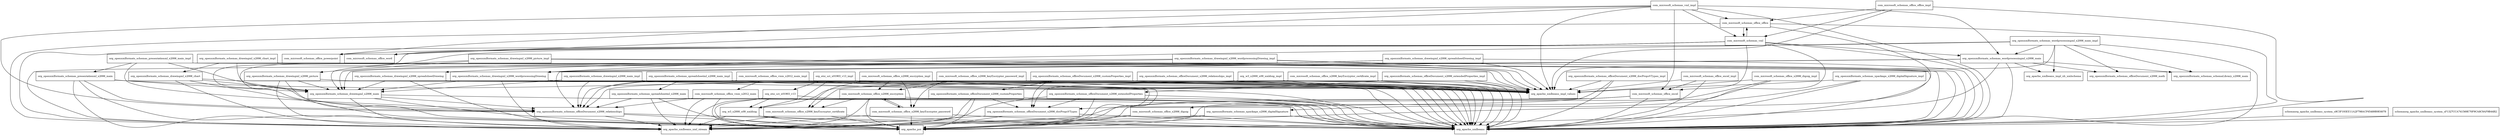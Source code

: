digraph poi_ooxml_schemas_3_17_package_dependencies {
  node [shape = box, fontsize=10.0];
  com_microsoft_schemas_office_excel -> org_apache_poi;
  com_microsoft_schemas_office_excel -> org_apache_xmlbeans;
  com_microsoft_schemas_office_excel -> org_apache_xmlbeans_xml_stream;
  com_microsoft_schemas_office_excel_impl -> com_microsoft_schemas_office_excel;
  com_microsoft_schemas_office_excel_impl -> org_apache_xmlbeans;
  com_microsoft_schemas_office_excel_impl -> org_apache_xmlbeans_impl_values;
  com_microsoft_schemas_office_office -> com_microsoft_schemas_vml;
  com_microsoft_schemas_office_office -> org_apache_poi;
  com_microsoft_schemas_office_office -> org_apache_xmlbeans;
  com_microsoft_schemas_office_office -> org_apache_xmlbeans_xml_stream;
  com_microsoft_schemas_office_office_impl -> com_microsoft_schemas_office_office;
  com_microsoft_schemas_office_office_impl -> com_microsoft_schemas_vml;
  com_microsoft_schemas_office_office_impl -> org_apache_xmlbeans;
  com_microsoft_schemas_office_office_impl -> org_apache_xmlbeans_impl_values;
  com_microsoft_schemas_office_visio_x2012_main -> org_apache_poi;
  com_microsoft_schemas_office_visio_x2012_main -> org_apache_xmlbeans;
  com_microsoft_schemas_office_visio_x2012_main -> org_apache_xmlbeans_xml_stream;
  com_microsoft_schemas_office_visio_x2012_main -> org_openxmlformats_schemas_officeDocument_x2006_relationships;
  com_microsoft_schemas_office_visio_x2012_main_impl -> com_microsoft_schemas_office_visio_x2012_main;
  com_microsoft_schemas_office_visio_x2012_main_impl -> org_apache_xmlbeans;
  com_microsoft_schemas_office_visio_x2012_main_impl -> org_apache_xmlbeans_impl_values;
  com_microsoft_schemas_office_visio_x2012_main_impl -> org_openxmlformats_schemas_officeDocument_x2006_relationships;
  com_microsoft_schemas_office_x2006_digsig -> org_apache_poi;
  com_microsoft_schemas_office_x2006_digsig -> org_apache_xmlbeans;
  com_microsoft_schemas_office_x2006_digsig -> org_apache_xmlbeans_xml_stream;
  com_microsoft_schemas_office_x2006_digsig_impl -> com_microsoft_schemas_office_x2006_digsig;
  com_microsoft_schemas_office_x2006_digsig_impl -> org_apache_xmlbeans;
  com_microsoft_schemas_office_x2006_digsig_impl -> org_apache_xmlbeans_impl_values;
  com_microsoft_schemas_office_x2006_encryption -> com_microsoft_schemas_office_x2006_keyEncryptor_certificate;
  com_microsoft_schemas_office_x2006_encryption -> com_microsoft_schemas_office_x2006_keyEncryptor_password;
  com_microsoft_schemas_office_x2006_encryption -> org_apache_poi;
  com_microsoft_schemas_office_x2006_encryption -> org_apache_xmlbeans;
  com_microsoft_schemas_office_x2006_encryption -> org_apache_xmlbeans_xml_stream;
  com_microsoft_schemas_office_x2006_encryption_impl -> com_microsoft_schemas_office_x2006_encryption;
  com_microsoft_schemas_office_x2006_encryption_impl -> com_microsoft_schemas_office_x2006_keyEncryptor_certificate;
  com_microsoft_schemas_office_x2006_encryption_impl -> com_microsoft_schemas_office_x2006_keyEncryptor_password;
  com_microsoft_schemas_office_x2006_encryption_impl -> org_apache_xmlbeans;
  com_microsoft_schemas_office_x2006_encryption_impl -> org_apache_xmlbeans_impl_values;
  com_microsoft_schemas_office_x2006_keyEncryptor_certificate -> org_apache_poi;
  com_microsoft_schemas_office_x2006_keyEncryptor_certificate -> org_apache_xmlbeans;
  com_microsoft_schemas_office_x2006_keyEncryptor_certificate -> org_apache_xmlbeans_xml_stream;
  com_microsoft_schemas_office_x2006_keyEncryptor_certificate_impl -> com_microsoft_schemas_office_x2006_keyEncryptor_certificate;
  com_microsoft_schemas_office_x2006_keyEncryptor_certificate_impl -> org_apache_xmlbeans;
  com_microsoft_schemas_office_x2006_keyEncryptor_certificate_impl -> org_apache_xmlbeans_impl_values;
  com_microsoft_schemas_office_x2006_keyEncryptor_password -> com_microsoft_schemas_office_x2006_encryption;
  com_microsoft_schemas_office_x2006_keyEncryptor_password -> org_apache_poi;
  com_microsoft_schemas_office_x2006_keyEncryptor_password -> org_apache_xmlbeans;
  com_microsoft_schemas_office_x2006_keyEncryptor_password -> org_apache_xmlbeans_xml_stream;
  com_microsoft_schemas_office_x2006_keyEncryptor_password_impl -> com_microsoft_schemas_office_x2006_encryption;
  com_microsoft_schemas_office_x2006_keyEncryptor_password_impl -> com_microsoft_schemas_office_x2006_keyEncryptor_password;
  com_microsoft_schemas_office_x2006_keyEncryptor_password_impl -> org_apache_xmlbeans;
  com_microsoft_schemas_office_x2006_keyEncryptor_password_impl -> org_apache_xmlbeans_impl_values;
  com_microsoft_schemas_vml -> com_microsoft_schemas_office_excel;
  com_microsoft_schemas_vml -> com_microsoft_schemas_office_office;
  com_microsoft_schemas_vml -> com_microsoft_schemas_office_powerpoint;
  com_microsoft_schemas_vml -> com_microsoft_schemas_office_word;
  com_microsoft_schemas_vml -> org_apache_poi;
  com_microsoft_schemas_vml -> org_apache_xmlbeans;
  com_microsoft_schemas_vml -> org_apache_xmlbeans_xml_stream;
  com_microsoft_schemas_vml -> org_openxmlformats_schemas_officeDocument_x2006_relationships;
  com_microsoft_schemas_vml -> org_openxmlformats_schemas_wordprocessingml_x2006_main;
  com_microsoft_schemas_vml_impl -> com_microsoft_schemas_office_excel;
  com_microsoft_schemas_vml_impl -> com_microsoft_schemas_office_office;
  com_microsoft_schemas_vml_impl -> com_microsoft_schemas_office_powerpoint;
  com_microsoft_schemas_vml_impl -> com_microsoft_schemas_office_word;
  com_microsoft_schemas_vml_impl -> com_microsoft_schemas_vml;
  com_microsoft_schemas_vml_impl -> org_apache_xmlbeans;
  com_microsoft_schemas_vml_impl -> org_apache_xmlbeans_impl_values;
  com_microsoft_schemas_vml_impl -> org_openxmlformats_schemas_officeDocument_x2006_relationships;
  com_microsoft_schemas_vml_impl -> org_openxmlformats_schemas_wordprocessingml_x2006_main;
  org_etsi_uri_x01903_v13 -> org_apache_poi;
  org_etsi_uri_x01903_v13 -> org_apache_xmlbeans;
  org_etsi_uri_x01903_v13 -> org_apache_xmlbeans_xml_stream;
  org_etsi_uri_x01903_v13 -> org_w3_x2000_x09_xmldsig;
  org_etsi_uri_x01903_v13_impl -> org_apache_xmlbeans;
  org_etsi_uri_x01903_v13_impl -> org_apache_xmlbeans_impl_values;
  org_etsi_uri_x01903_v13_impl -> org_etsi_uri_x01903_v13;
  org_etsi_uri_x01903_v13_impl -> org_w3_x2000_x09_xmldsig;
  org_openxmlformats_schemas_drawingml_x2006_chart -> org_apache_poi;
  org_openxmlformats_schemas_drawingml_x2006_chart -> org_apache_xmlbeans;
  org_openxmlformats_schemas_drawingml_x2006_chart -> org_apache_xmlbeans_xml_stream;
  org_openxmlformats_schemas_drawingml_x2006_chart -> org_openxmlformats_schemas_drawingml_x2006_main;
  org_openxmlformats_schemas_drawingml_x2006_chart_impl -> org_apache_xmlbeans;
  org_openxmlformats_schemas_drawingml_x2006_chart_impl -> org_apache_xmlbeans_impl_values;
  org_openxmlformats_schemas_drawingml_x2006_chart_impl -> org_openxmlformats_schemas_drawingml_x2006_chart;
  org_openxmlformats_schemas_drawingml_x2006_chart_impl -> org_openxmlformats_schemas_drawingml_x2006_main;
  org_openxmlformats_schemas_drawingml_x2006_main -> org_apache_poi;
  org_openxmlformats_schemas_drawingml_x2006_main -> org_apache_xmlbeans;
  org_openxmlformats_schemas_drawingml_x2006_main -> org_apache_xmlbeans_xml_stream;
  org_openxmlformats_schemas_drawingml_x2006_main -> org_openxmlformats_schemas_officeDocument_x2006_relationships;
  org_openxmlformats_schemas_drawingml_x2006_main_impl -> org_apache_xmlbeans;
  org_openxmlformats_schemas_drawingml_x2006_main_impl -> org_apache_xmlbeans_impl_values;
  org_openxmlformats_schemas_drawingml_x2006_main_impl -> org_openxmlformats_schemas_drawingml_x2006_main;
  org_openxmlformats_schemas_drawingml_x2006_main_impl -> org_openxmlformats_schemas_officeDocument_x2006_relationships;
  org_openxmlformats_schemas_drawingml_x2006_picture -> org_apache_poi;
  org_openxmlformats_schemas_drawingml_x2006_picture -> org_apache_xmlbeans;
  org_openxmlformats_schemas_drawingml_x2006_picture -> org_apache_xmlbeans_xml_stream;
  org_openxmlformats_schemas_drawingml_x2006_picture -> org_openxmlformats_schemas_drawingml_x2006_main;
  org_openxmlformats_schemas_drawingml_x2006_picture_impl -> org_apache_xmlbeans;
  org_openxmlformats_schemas_drawingml_x2006_picture_impl -> org_apache_xmlbeans_impl_values;
  org_openxmlformats_schemas_drawingml_x2006_picture_impl -> org_openxmlformats_schemas_drawingml_x2006_main;
  org_openxmlformats_schemas_drawingml_x2006_picture_impl -> org_openxmlformats_schemas_drawingml_x2006_picture;
  org_openxmlformats_schemas_drawingml_x2006_spreadsheetDrawing -> org_apache_poi;
  org_openxmlformats_schemas_drawingml_x2006_spreadsheetDrawing -> org_apache_xmlbeans;
  org_openxmlformats_schemas_drawingml_x2006_spreadsheetDrawing -> org_apache_xmlbeans_xml_stream;
  org_openxmlformats_schemas_drawingml_x2006_spreadsheetDrawing -> org_openxmlformats_schemas_drawingml_x2006_main;
  org_openxmlformats_schemas_drawingml_x2006_spreadsheetDrawing_impl -> org_apache_xmlbeans;
  org_openxmlformats_schemas_drawingml_x2006_spreadsheetDrawing_impl -> org_apache_xmlbeans_impl_values;
  org_openxmlformats_schemas_drawingml_x2006_spreadsheetDrawing_impl -> org_openxmlformats_schemas_drawingml_x2006_main;
  org_openxmlformats_schemas_drawingml_x2006_spreadsheetDrawing_impl -> org_openxmlformats_schemas_drawingml_x2006_spreadsheetDrawing;
  org_openxmlformats_schemas_drawingml_x2006_wordprocessingDrawing -> org_apache_poi;
  org_openxmlformats_schemas_drawingml_x2006_wordprocessingDrawing -> org_apache_xmlbeans;
  org_openxmlformats_schemas_drawingml_x2006_wordprocessingDrawing -> org_apache_xmlbeans_xml_stream;
  org_openxmlformats_schemas_drawingml_x2006_wordprocessingDrawing -> org_openxmlformats_schemas_drawingml_x2006_main;
  org_openxmlformats_schemas_drawingml_x2006_wordprocessingDrawing_impl -> org_apache_xmlbeans;
  org_openxmlformats_schemas_drawingml_x2006_wordprocessingDrawing_impl -> org_apache_xmlbeans_impl_values;
  org_openxmlformats_schemas_drawingml_x2006_wordprocessingDrawing_impl -> org_openxmlformats_schemas_drawingml_x2006_main;
  org_openxmlformats_schemas_drawingml_x2006_wordprocessingDrawing_impl -> org_openxmlformats_schemas_drawingml_x2006_wordprocessingDrawing;
  org_openxmlformats_schemas_officeDocument_x2006_customProperties -> org_apache_poi;
  org_openxmlformats_schemas_officeDocument_x2006_customProperties -> org_apache_xmlbeans;
  org_openxmlformats_schemas_officeDocument_x2006_customProperties -> org_apache_xmlbeans_xml_stream;
  org_openxmlformats_schemas_officeDocument_x2006_customProperties -> org_openxmlformats_schemas_officeDocument_x2006_docPropsVTypes;
  org_openxmlformats_schemas_officeDocument_x2006_customProperties_impl -> org_apache_xmlbeans;
  org_openxmlformats_schemas_officeDocument_x2006_customProperties_impl -> org_apache_xmlbeans_impl_values;
  org_openxmlformats_schemas_officeDocument_x2006_customProperties_impl -> org_openxmlformats_schemas_officeDocument_x2006_customProperties;
  org_openxmlformats_schemas_officeDocument_x2006_customProperties_impl -> org_openxmlformats_schemas_officeDocument_x2006_docPropsVTypes;
  org_openxmlformats_schemas_officeDocument_x2006_docPropsVTypes -> org_apache_poi;
  org_openxmlformats_schemas_officeDocument_x2006_docPropsVTypes -> org_apache_xmlbeans;
  org_openxmlformats_schemas_officeDocument_x2006_docPropsVTypes -> org_apache_xmlbeans_xml_stream;
  org_openxmlformats_schemas_officeDocument_x2006_docPropsVTypes_impl -> org_apache_xmlbeans;
  org_openxmlformats_schemas_officeDocument_x2006_docPropsVTypes_impl -> org_apache_xmlbeans_impl_values;
  org_openxmlformats_schemas_officeDocument_x2006_docPropsVTypes_impl -> org_openxmlformats_schemas_officeDocument_x2006_docPropsVTypes;
  org_openxmlformats_schemas_officeDocument_x2006_extendedProperties -> org_apache_poi;
  org_openxmlformats_schemas_officeDocument_x2006_extendedProperties -> org_apache_xmlbeans;
  org_openxmlformats_schemas_officeDocument_x2006_extendedProperties -> org_apache_xmlbeans_xml_stream;
  org_openxmlformats_schemas_officeDocument_x2006_extendedProperties -> org_openxmlformats_schemas_officeDocument_x2006_docPropsVTypes;
  org_openxmlformats_schemas_officeDocument_x2006_extendedProperties_impl -> org_apache_xmlbeans;
  org_openxmlformats_schemas_officeDocument_x2006_extendedProperties_impl -> org_apache_xmlbeans_impl_values;
  org_openxmlformats_schemas_officeDocument_x2006_extendedProperties_impl -> org_openxmlformats_schemas_officeDocument_x2006_docPropsVTypes;
  org_openxmlformats_schemas_officeDocument_x2006_extendedProperties_impl -> org_openxmlformats_schemas_officeDocument_x2006_extendedProperties;
  org_openxmlformats_schemas_officeDocument_x2006_relationships -> org_apache_poi;
  org_openxmlformats_schemas_officeDocument_x2006_relationships -> org_apache_xmlbeans;
  org_openxmlformats_schemas_officeDocument_x2006_relationships -> org_apache_xmlbeans_xml_stream;
  org_openxmlformats_schemas_officeDocument_x2006_relationships_impl -> org_apache_xmlbeans;
  org_openxmlformats_schemas_officeDocument_x2006_relationships_impl -> org_apache_xmlbeans_impl_values;
  org_openxmlformats_schemas_officeDocument_x2006_relationships_impl -> org_openxmlformats_schemas_officeDocument_x2006_relationships;
  org_openxmlformats_schemas_presentationml_x2006_main -> org_apache_poi;
  org_openxmlformats_schemas_presentationml_x2006_main -> org_apache_xmlbeans;
  org_openxmlformats_schemas_presentationml_x2006_main -> org_apache_xmlbeans_xml_stream;
  org_openxmlformats_schemas_presentationml_x2006_main -> org_openxmlformats_schemas_drawingml_x2006_main;
  org_openxmlformats_schemas_presentationml_x2006_main -> org_openxmlformats_schemas_officeDocument_x2006_relationships;
  org_openxmlformats_schemas_presentationml_x2006_main_impl -> org_apache_xmlbeans;
  org_openxmlformats_schemas_presentationml_x2006_main_impl -> org_apache_xmlbeans_impl_values;
  org_openxmlformats_schemas_presentationml_x2006_main_impl -> org_openxmlformats_schemas_drawingml_x2006_main;
  org_openxmlformats_schemas_presentationml_x2006_main_impl -> org_openxmlformats_schemas_officeDocument_x2006_relationships;
  org_openxmlformats_schemas_presentationml_x2006_main_impl -> org_openxmlformats_schemas_presentationml_x2006_main;
  org_openxmlformats_schemas_spreadsheetml_x2006_main -> org_apache_poi;
  org_openxmlformats_schemas_spreadsheetml_x2006_main -> org_apache_xmlbeans;
  org_openxmlformats_schemas_spreadsheetml_x2006_main -> org_apache_xmlbeans_xml_stream;
  org_openxmlformats_schemas_spreadsheetml_x2006_main -> org_openxmlformats_schemas_officeDocument_x2006_relationships;
  org_openxmlformats_schemas_spreadsheetml_x2006_main_impl -> org_apache_xmlbeans;
  org_openxmlformats_schemas_spreadsheetml_x2006_main_impl -> org_apache_xmlbeans_impl_values;
  org_openxmlformats_schemas_spreadsheetml_x2006_main_impl -> org_openxmlformats_schemas_officeDocument_x2006_relationships;
  org_openxmlformats_schemas_spreadsheetml_x2006_main_impl -> org_openxmlformats_schemas_spreadsheetml_x2006_main;
  org_openxmlformats_schemas_wordprocessingml_x2006_main -> org_apache_poi;
  org_openxmlformats_schemas_wordprocessingml_x2006_main -> org_apache_xmlbeans;
  org_openxmlformats_schemas_wordprocessingml_x2006_main -> org_apache_xmlbeans_impl_xb_xmlschema;
  org_openxmlformats_schemas_wordprocessingml_x2006_main -> org_apache_xmlbeans_xml_stream;
  org_openxmlformats_schemas_wordprocessingml_x2006_main -> org_openxmlformats_schemas_drawingml_x2006_wordprocessingDrawing;
  org_openxmlformats_schemas_wordprocessingml_x2006_main -> org_openxmlformats_schemas_officeDocument_x2006_math;
  org_openxmlformats_schemas_wordprocessingml_x2006_main -> org_openxmlformats_schemas_officeDocument_x2006_relationships;
  org_openxmlformats_schemas_wordprocessingml_x2006_main -> org_openxmlformats_schemas_schemaLibrary_x2006_main;
  org_openxmlformats_schemas_wordprocessingml_x2006_main_impl -> org_apache_xmlbeans;
  org_openxmlformats_schemas_wordprocessingml_x2006_main_impl -> org_apache_xmlbeans_impl_values;
  org_openxmlformats_schemas_wordprocessingml_x2006_main_impl -> org_apache_xmlbeans_impl_xb_xmlschema;
  org_openxmlformats_schemas_wordprocessingml_x2006_main_impl -> org_openxmlformats_schemas_drawingml_x2006_wordprocessingDrawing;
  org_openxmlformats_schemas_wordprocessingml_x2006_main_impl -> org_openxmlformats_schemas_officeDocument_x2006_math;
  org_openxmlformats_schemas_wordprocessingml_x2006_main_impl -> org_openxmlformats_schemas_officeDocument_x2006_relationships;
  org_openxmlformats_schemas_wordprocessingml_x2006_main_impl -> org_openxmlformats_schemas_schemaLibrary_x2006_main;
  org_openxmlformats_schemas_wordprocessingml_x2006_main_impl -> org_openxmlformats_schemas_wordprocessingml_x2006_main;
  org_openxmlformats_schemas_xpackage_x2006_digitalSignature -> org_apache_poi;
  org_openxmlformats_schemas_xpackage_x2006_digitalSignature -> org_apache_xmlbeans;
  org_openxmlformats_schemas_xpackage_x2006_digitalSignature -> org_apache_xmlbeans_xml_stream;
  org_openxmlformats_schemas_xpackage_x2006_digitalSignature_impl -> org_apache_xmlbeans;
  org_openxmlformats_schemas_xpackage_x2006_digitalSignature_impl -> org_apache_xmlbeans_impl_values;
  org_openxmlformats_schemas_xpackage_x2006_digitalSignature_impl -> org_openxmlformats_schemas_xpackage_x2006_digitalSignature;
  org_w3_x2000_x09_xmldsig -> org_apache_poi;
  org_w3_x2000_x09_xmldsig -> org_apache_xmlbeans;
  org_w3_x2000_x09_xmldsig -> org_apache_xmlbeans_xml_stream;
  org_w3_x2000_x09_xmldsig_impl -> org_apache_xmlbeans;
  org_w3_x2000_x09_xmldsig_impl -> org_apache_xmlbeans_impl_values;
  org_w3_x2000_x09_xmldsig_impl -> org_w3_x2000_x09_xmldsig;
  schemaorg_apache_xmlbeans_system_s8C3F193EE11A2F798ACF65489B9E6078 -> org_apache_xmlbeans;
  schemaorg_apache_xmlbeans_system_sF1327CCA741569E70F9CA8C9AF9B44B2 -> org_apache_xmlbeans;
}
